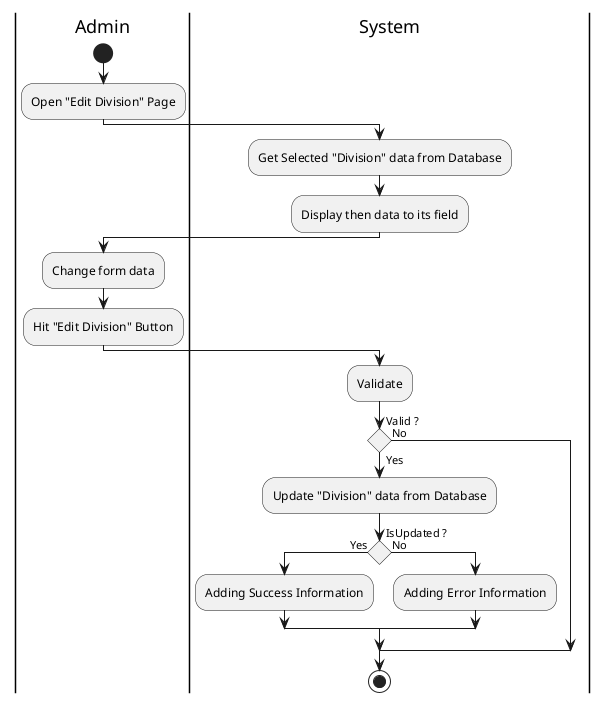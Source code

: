 @startuml UpdateDivision

skinparam ConditionEndStyle hline
skinparam conditionStyle diamond
skinparam Monochrome true
skinparam Shadowing false

|Admin|
start
:Open "Edit Division" Page;

|System|
:Get Selected "Division" data from Database;
:Display then data to its field;

|Admin|
:Change form data;
:Hit "Edit Division" Button;

|System|
:Validate;

if (Valid ?) then (Yes)
    :Update "Division" data from Database;
    if (IsUpdated ?) then (Yes)
        :Adding Success Information;
    else (No)
        :Adding Error Information;
    endif
else (No)
endif
stop

@enduml